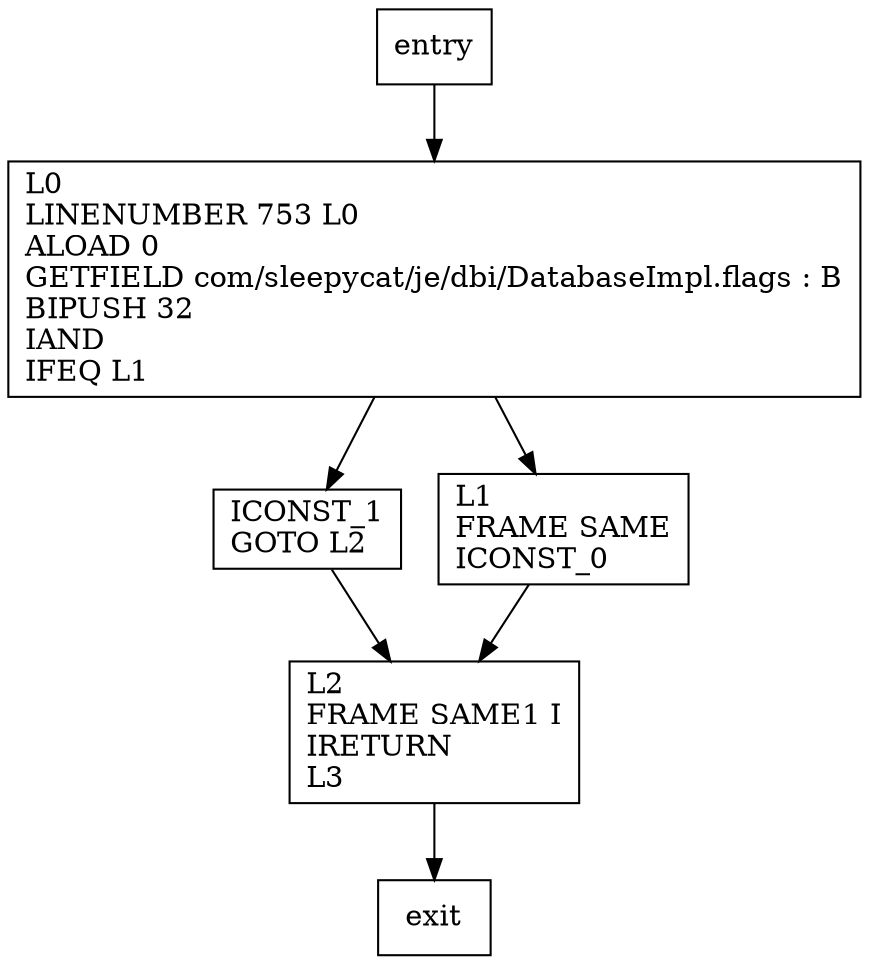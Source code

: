 digraph getUtilizationRepairDone {
node [shape=record];
1197389053 [label="ICONST_1\lGOTO L2\l"];
156363025 [label="L2\lFRAME SAME1 I\lIRETURN\lL3\l"];
1541263681 [label="L0\lLINENUMBER 753 L0\lALOAD 0\lGETFIELD com/sleepycat/je/dbi/DatabaseImpl.flags : B\lBIPUSH 32\lIAND\lIFEQ L1\l"];
1298147262 [label="L1\lFRAME SAME\lICONST_0\l"];
entry;
exit;
1197389053 -> 156363025;
entry -> 1541263681;
156363025 -> exit;
1541263681 -> 1197389053;
1541263681 -> 1298147262;
1298147262 -> 156363025;
}
